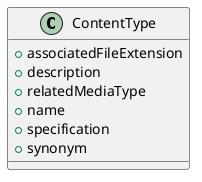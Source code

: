 @startuml
class ContentType {
+associatedFileExtension
+description
+relatedMediaType
+name
+specification
+synonym

}

@enduml